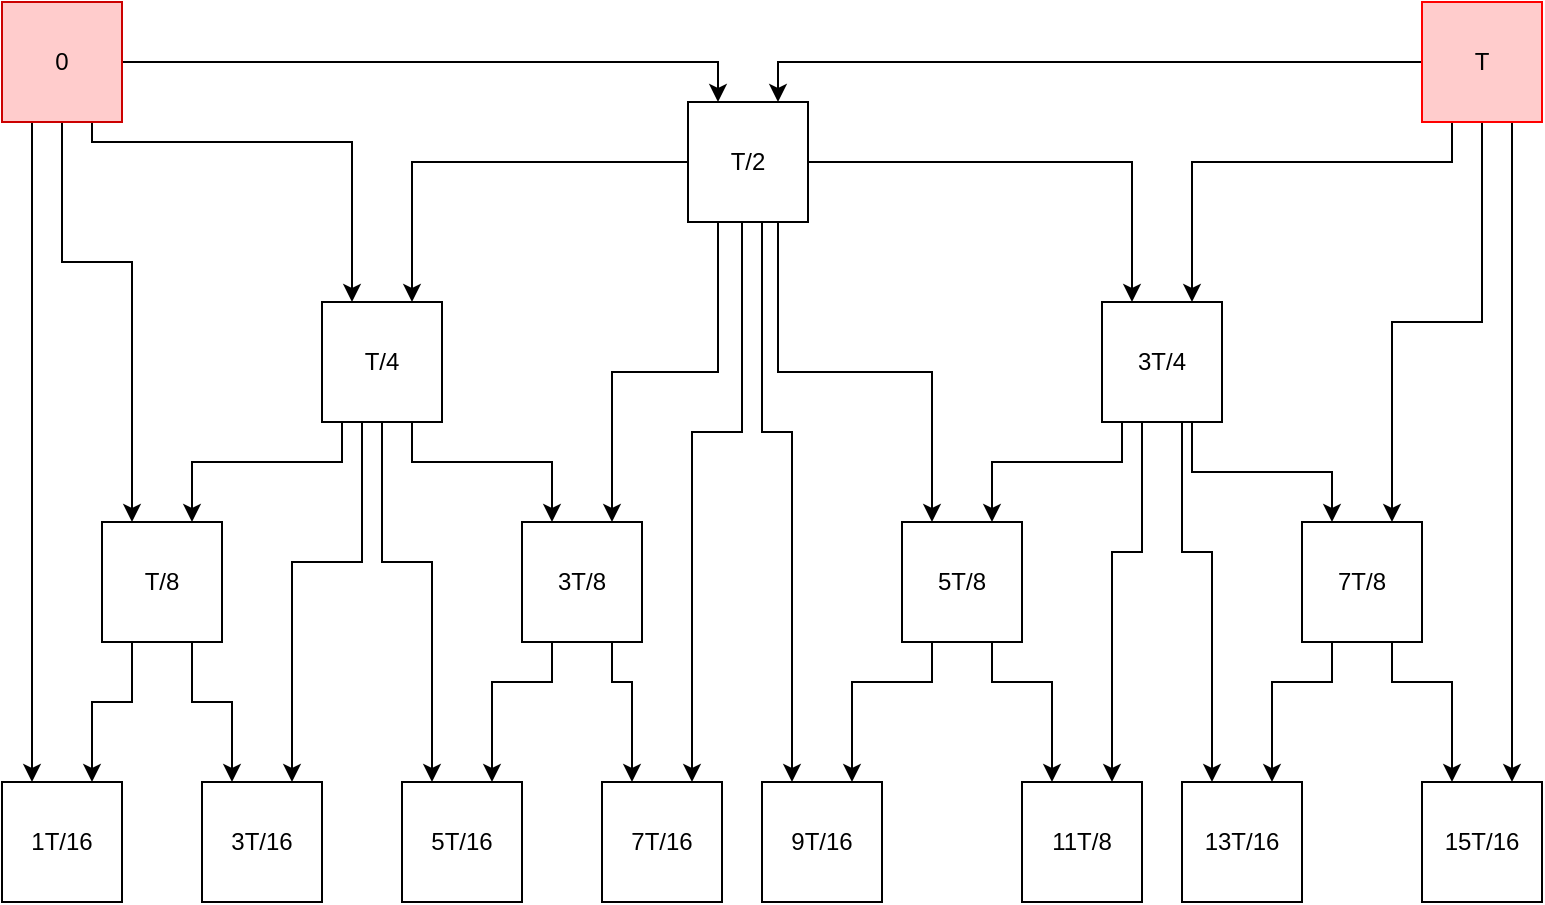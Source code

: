 <mxGraphModel dx="472" dy="810" grid="1" gridSize="10" guides="1" tooltips="1" connect="1" arrows="1" fold="1" page="1" pageScale="1" pageWidth="413" pageHeight="583" background="#ffffff"><root><mxCell id="0"/><mxCell id="1" parent="0"/><mxCell id="12" style="edgeStyle=orthogonalEdgeStyle;rounded=0;html=1;exitX=0;exitY=0.5;jettySize=auto;orthogonalLoop=1;entryX=0.75;entryY=0;" parent="1" source="2" target="4" edge="1"><mxGeometry relative="1" as="geometry"><mxPoint x="230" y="100" as="targetPoint"/><Array as="points"><mxPoint x="245" y="90"/></Array></mxGeometry></mxCell><mxCell id="13" style="edgeStyle=orthogonalEdgeStyle;rounded=0;html=1;exitX=1;exitY=0.5;entryX=0.25;entryY=0;jettySize=auto;orthogonalLoop=1;" parent="1" source="2" target="6" edge="1"><mxGeometry relative="1" as="geometry"><Array as="points"><mxPoint x="605" y="90"/></Array></mxGeometry></mxCell><mxCell id="50" style="edgeStyle=orthogonalEdgeStyle;rounded=0;html=1;exitX=0.25;exitY=1;entryX=0.75;entryY=0;jettySize=auto;orthogonalLoop=1;" edge="1" parent="1" source="2" target="34"><mxGeometry relative="1" as="geometry"><Array as="points"><mxPoint x="410" y="120"/><mxPoint x="410" y="225"/><mxPoint x="385" y="225"/></Array></mxGeometry></mxCell><mxCell id="51" style="edgeStyle=orthogonalEdgeStyle;rounded=0;html=1;exitX=0.75;exitY=1;entryX=0.25;entryY=0;jettySize=auto;orthogonalLoop=1;" edge="1" parent="1" source="2" target="26"><mxGeometry relative="1" as="geometry"><Array as="points"><mxPoint x="420" y="120"/><mxPoint x="420" y="225"/><mxPoint x="435" y="225"/></Array></mxGeometry></mxCell><mxCell id="55" style="edgeStyle=orthogonalEdgeStyle;rounded=0;html=1;exitX=0.75;exitY=1;entryX=0.25;entryY=0;jettySize=auto;orthogonalLoop=1;" edge="1" parent="1" source="2" target="17"><mxGeometry relative="1" as="geometry"/></mxCell><mxCell id="56" style="edgeStyle=orthogonalEdgeStyle;rounded=0;html=1;exitX=0.25;exitY=1;entryX=0.75;entryY=0;jettySize=auto;orthogonalLoop=1;" edge="1" parent="1" source="2" target="9"><mxGeometry relative="1" as="geometry"/></mxCell><mxCell id="2" value="T/2" style="rounded=0;whiteSpace=wrap;html=1;" parent="1" vertex="1"><mxGeometry x="383" y="60" width="60" height="60" as="geometry"/></mxCell><mxCell id="15" style="edgeStyle=orthogonalEdgeStyle;rounded=0;html=1;exitX=0.75;exitY=1;entryX=0.25;entryY=0;jettySize=auto;orthogonalLoop=1;" parent="1" source="4" target="9" edge="1"><mxGeometry relative="1" as="geometry"><Array as="points"><mxPoint x="245" y="240"/><mxPoint x="315" y="240"/></Array></mxGeometry></mxCell><mxCell id="25" style="edgeStyle=orthogonalEdgeStyle;rounded=0;html=1;exitX=0.25;exitY=1;entryX=0.75;entryY=0;jettySize=auto;orthogonalLoop=1;" parent="1" source="4" target="8" edge="1"><mxGeometry relative="1" as="geometry"><Array as="points"><mxPoint x="210" y="200"/><mxPoint x="210" y="240"/><mxPoint x="135" y="240"/></Array></mxGeometry></mxCell><mxCell id="48" style="edgeStyle=orthogonalEdgeStyle;rounded=0;html=1;exitX=0.25;exitY=1;entryX=0.75;entryY=0;jettySize=auto;orthogonalLoop=1;" edge="1" parent="1" source="4" target="38"><mxGeometry relative="1" as="geometry"><Array as="points"><mxPoint x="220" y="170"/><mxPoint x="220" y="290"/><mxPoint x="185" y="290"/></Array></mxGeometry></mxCell><mxCell id="57" style="edgeStyle=orthogonalEdgeStyle;rounded=0;html=1;exitX=0.5;exitY=1;entryX=0.25;entryY=0;jettySize=auto;orthogonalLoop=1;" edge="1" parent="1" source="4" target="36"><mxGeometry relative="1" as="geometry"><Array as="points"><mxPoint x="230" y="290"/><mxPoint x="255" y="290"/></Array></mxGeometry></mxCell><mxCell id="4" value="T/4" style="rounded=0;whiteSpace=wrap;html=1;" parent="1" vertex="1"><mxGeometry x="200" y="160" width="60" height="60" as="geometry"/></mxCell><mxCell id="18" style="edgeStyle=orthogonalEdgeStyle;rounded=0;html=1;exitX=0.25;exitY=1;entryX=0.75;entryY=0;jettySize=auto;orthogonalLoop=1;" parent="1" source="6" target="17" edge="1"><mxGeometry relative="1" as="geometry"><Array as="points"><mxPoint x="600" y="220"/><mxPoint x="600" y="240"/><mxPoint x="535" y="240"/></Array></mxGeometry></mxCell><mxCell id="60" style="edgeStyle=orthogonalEdgeStyle;rounded=0;html=1;exitX=0.5;exitY=1;entryX=0.75;entryY=0;jettySize=auto;orthogonalLoop=1;" edge="1" parent="1" source="6" target="28"><mxGeometry relative="1" as="geometry"><Array as="points"><mxPoint x="610" y="170"/><mxPoint x="610" y="285"/><mxPoint x="595" y="285"/></Array></mxGeometry></mxCell><mxCell id="61" style="edgeStyle=orthogonalEdgeStyle;rounded=0;html=1;exitX=0.5;exitY=1;entryX=0.25;entryY=0;jettySize=auto;orthogonalLoop=1;" edge="1" parent="1" source="6" target="30"><mxGeometry relative="1" as="geometry"><Array as="points"><mxPoint x="630" y="170"/><mxPoint x="630" y="285"/><mxPoint x="645" y="285"/></Array></mxGeometry></mxCell><mxCell id="68" style="edgeStyle=orthogonalEdgeStyle;rounded=0;html=1;exitX=0.75;exitY=1;entryX=0.25;entryY=0;jettySize=auto;orthogonalLoop=1;" edge="1" parent="1" source="6" target="19"><mxGeometry relative="1" as="geometry"/></mxCell><mxCell id="6" value="3T/4" style="rounded=0;whiteSpace=wrap;html=1;" parent="1" vertex="1"><mxGeometry x="590" y="160" width="60" height="60" as="geometry"/></mxCell><mxCell id="40" style="edgeStyle=orthogonalEdgeStyle;rounded=0;html=1;exitX=0.25;exitY=1;entryX=0.75;entryY=0;jettySize=auto;orthogonalLoop=1;" parent="1" source="8" target="39" edge="1"><mxGeometry relative="1" as="geometry"><Array as="points"><mxPoint x="105" y="360"/><mxPoint x="85" y="360"/></Array></mxGeometry></mxCell><mxCell id="41" style="edgeStyle=orthogonalEdgeStyle;rounded=0;html=1;exitX=0.75;exitY=1;entryX=0.25;entryY=0;jettySize=auto;orthogonalLoop=1;" parent="1" source="8" target="38" edge="1"><mxGeometry relative="1" as="geometry"><Array as="points"><mxPoint x="135" y="360"/><mxPoint x="155" y="360"/></Array></mxGeometry></mxCell><mxCell id="8" value="&lt;div&gt;T/8&lt;/div&gt;" style="rounded=0;whiteSpace=wrap;html=1;" parent="1" vertex="1"><mxGeometry x="90" y="270" width="60" height="60" as="geometry"/></mxCell><mxCell id="35" style="edgeStyle=orthogonalEdgeStyle;rounded=0;html=1;exitX=0.75;exitY=1;entryX=0.25;entryY=0;jettySize=auto;orthogonalLoop=1;" parent="1" source="9" target="34" edge="1"><mxGeometry relative="1" as="geometry"><Array as="points"><mxPoint x="345" y="350"/><mxPoint x="355" y="350"/></Array></mxGeometry></mxCell><mxCell id="37" style="edgeStyle=orthogonalEdgeStyle;rounded=0;html=1;exitX=0.25;exitY=1;entryX=0.75;entryY=0;jettySize=auto;orthogonalLoop=1;" parent="1" source="9" target="36" edge="1"><mxGeometry relative="1" as="geometry"><Array as="points"><mxPoint x="315" y="350"/><mxPoint x="285" y="350"/></Array></mxGeometry></mxCell><mxCell id="9" value="3T/8" style="rounded=0;whiteSpace=wrap;html=1;" parent="1" vertex="1"><mxGeometry x="300" y="270" width="60" height="60" as="geometry"/></mxCell><mxCell id="27" style="edgeStyle=orthogonalEdgeStyle;rounded=0;html=1;exitX=0.25;exitY=1;entryX=0.75;entryY=0;jettySize=auto;orthogonalLoop=1;" parent="1" source="17" target="26" edge="1"><mxGeometry relative="1" as="geometry"><Array as="points"><mxPoint x="505" y="350"/><mxPoint x="465" y="350"/></Array><mxPoint x="518" y="270" as="sourcePoint"/><mxPoint x="463" y="330" as="targetPoint"/></mxGeometry></mxCell><mxCell id="52" style="edgeStyle=orthogonalEdgeStyle;rounded=0;html=1;exitX=0.75;exitY=1;entryX=0.25;entryY=0;jettySize=auto;orthogonalLoop=1;" edge="1" parent="1" source="17" target="28"><mxGeometry relative="1" as="geometry"><Array as="points"><mxPoint x="535" y="350"/><mxPoint x="565" y="350"/></Array></mxGeometry></mxCell><mxCell id="17" value="5T/8" style="rounded=0;whiteSpace=wrap;html=1;" parent="1" vertex="1"><mxGeometry x="490" y="270" width="60" height="60" as="geometry"/></mxCell><mxCell id="32" style="edgeStyle=orthogonalEdgeStyle;rounded=0;html=1;exitX=0.25;exitY=1;entryX=0.75;entryY=0;jettySize=auto;orthogonalLoop=1;" parent="1" source="19" target="30" edge="1"><mxGeometry relative="1" as="geometry"><Array as="points"><mxPoint x="705" y="350"/><mxPoint x="675" y="350"/></Array></mxGeometry></mxCell><mxCell id="33" style="edgeStyle=orthogonalEdgeStyle;rounded=0;html=1;exitX=0.75;exitY=1;entryX=0.25;entryY=0;jettySize=auto;orthogonalLoop=1;" parent="1" source="19" target="31" edge="1"><mxGeometry relative="1" as="geometry"><Array as="points"><mxPoint x="735" y="350"/><mxPoint x="765" y="350"/></Array></mxGeometry></mxCell><mxCell id="19" value="7T/8" style="rounded=0;whiteSpace=wrap;html=1;" parent="1" vertex="1"><mxGeometry x="690" y="270" width="60" height="60" as="geometry"/></mxCell><mxCell id="26" value="9T/16" style="rounded=0;whiteSpace=wrap;html=1;" parent="1" vertex="1"><mxGeometry x="420" y="400" width="60" height="60" as="geometry"/></mxCell><mxCell id="28" value="11T/8" style="rounded=0;whiteSpace=wrap;html=1;" parent="1" vertex="1"><mxGeometry x="550" y="400" width="60" height="60" as="geometry"/></mxCell><mxCell id="30" value="13T/16" style="rounded=0;whiteSpace=wrap;html=1;" parent="1" vertex="1"><mxGeometry x="630" y="400" width="60" height="60" as="geometry"/></mxCell><mxCell id="31" value="15T/16" style="rounded=0;whiteSpace=wrap;html=1;" parent="1" vertex="1"><mxGeometry x="750" y="400" width="60" height="60" as="geometry"/></mxCell><mxCell id="34" value="7T/16" style="rounded=0;whiteSpace=wrap;html=1;" parent="1" vertex="1"><mxGeometry x="340" y="400" width="60" height="60" as="geometry"/></mxCell><mxCell id="36" value="5T/16" style="rounded=0;whiteSpace=wrap;html=1;" parent="1" vertex="1"><mxGeometry x="240" y="400" width="60" height="60" as="geometry"/></mxCell><mxCell id="38" value="3T/16" style="rounded=0;whiteSpace=wrap;html=1;" parent="1" vertex="1"><mxGeometry x="140" y="400" width="60" height="60" as="geometry"/></mxCell><mxCell id="39" value="1T/16" style="rounded=0;whiteSpace=wrap;html=1;" parent="1" vertex="1"><mxGeometry x="40" y="400" width="60" height="60" as="geometry"/></mxCell><mxCell id="44" style="edgeStyle=orthogonalEdgeStyle;rounded=0;html=1;exitX=0.75;exitY=1;entryX=0.25;entryY=0;jettySize=auto;orthogonalLoop=1;" edge="1" parent="1" source="42" target="4"><mxGeometry relative="1" as="geometry"><Array as="points"><mxPoint x="85" y="80"/><mxPoint x="215" y="80"/></Array></mxGeometry></mxCell><mxCell id="46" style="edgeStyle=orthogonalEdgeStyle;rounded=0;html=1;exitX=0.5;exitY=1;entryX=0.25;entryY=0;jettySize=auto;orthogonalLoop=1;" edge="1" parent="1" source="42" target="8"><mxGeometry relative="1" as="geometry"><Array as="points"><mxPoint x="70" y="140"/><mxPoint x="105" y="140"/></Array></mxGeometry></mxCell><mxCell id="47" style="edgeStyle=orthogonalEdgeStyle;rounded=0;html=1;exitX=0.25;exitY=1;entryX=0.25;entryY=0;jettySize=auto;orthogonalLoop=1;" edge="1" parent="1" source="42" target="39"><mxGeometry relative="1" as="geometry"/></mxCell><mxCell id="58" style="edgeStyle=orthogonalEdgeStyle;rounded=0;html=1;exitX=1;exitY=0.5;entryX=0.25;entryY=0;jettySize=auto;orthogonalLoop=1;" edge="1" parent="1" source="42" target="2"><mxGeometry relative="1" as="geometry"/></mxCell><mxCell id="42" value="0" style="rounded=0;whiteSpace=wrap;html=1;fillColor=#FFCCCC;strokeColor=#CC0000;" vertex="1" parent="1"><mxGeometry x="40" y="10" width="60" height="60" as="geometry"/></mxCell><mxCell id="45" style="edgeStyle=orthogonalEdgeStyle;rounded=0;html=1;exitX=0.25;exitY=1;entryX=0.75;entryY=0;jettySize=auto;orthogonalLoop=1;" edge="1" parent="1" source="43" target="6"><mxGeometry relative="1" as="geometry"><Array as="points"><mxPoint x="765" y="90"/><mxPoint x="635" y="90"/></Array></mxGeometry></mxCell><mxCell id="53" style="edgeStyle=orthogonalEdgeStyle;rounded=0;html=1;exitX=0.75;exitY=1;entryX=0.75;entryY=0;jettySize=auto;orthogonalLoop=1;" edge="1" parent="1" source="43" target="31"><mxGeometry relative="1" as="geometry"/></mxCell><mxCell id="54" style="edgeStyle=orthogonalEdgeStyle;rounded=0;html=1;exitX=0.5;exitY=1;entryX=0.75;entryY=0;jettySize=auto;orthogonalLoop=1;" edge="1" parent="1" source="43" target="19"><mxGeometry relative="1" as="geometry"/></mxCell><mxCell id="59" style="edgeStyle=orthogonalEdgeStyle;rounded=0;html=1;exitX=0;exitY=0.5;entryX=0.75;entryY=0;jettySize=auto;orthogonalLoop=1;" edge="1" parent="1" source="43" target="2"><mxGeometry relative="1" as="geometry"/></mxCell><mxCell id="43" value="T" style="rounded=0;whiteSpace=wrap;html=1;fillColor=#FFCCCC;strokeColor=#FF0000;" vertex="1" parent="1"><mxGeometry x="750" y="10" width="60" height="60" as="geometry"/></mxCell></root></mxGraphModel>
